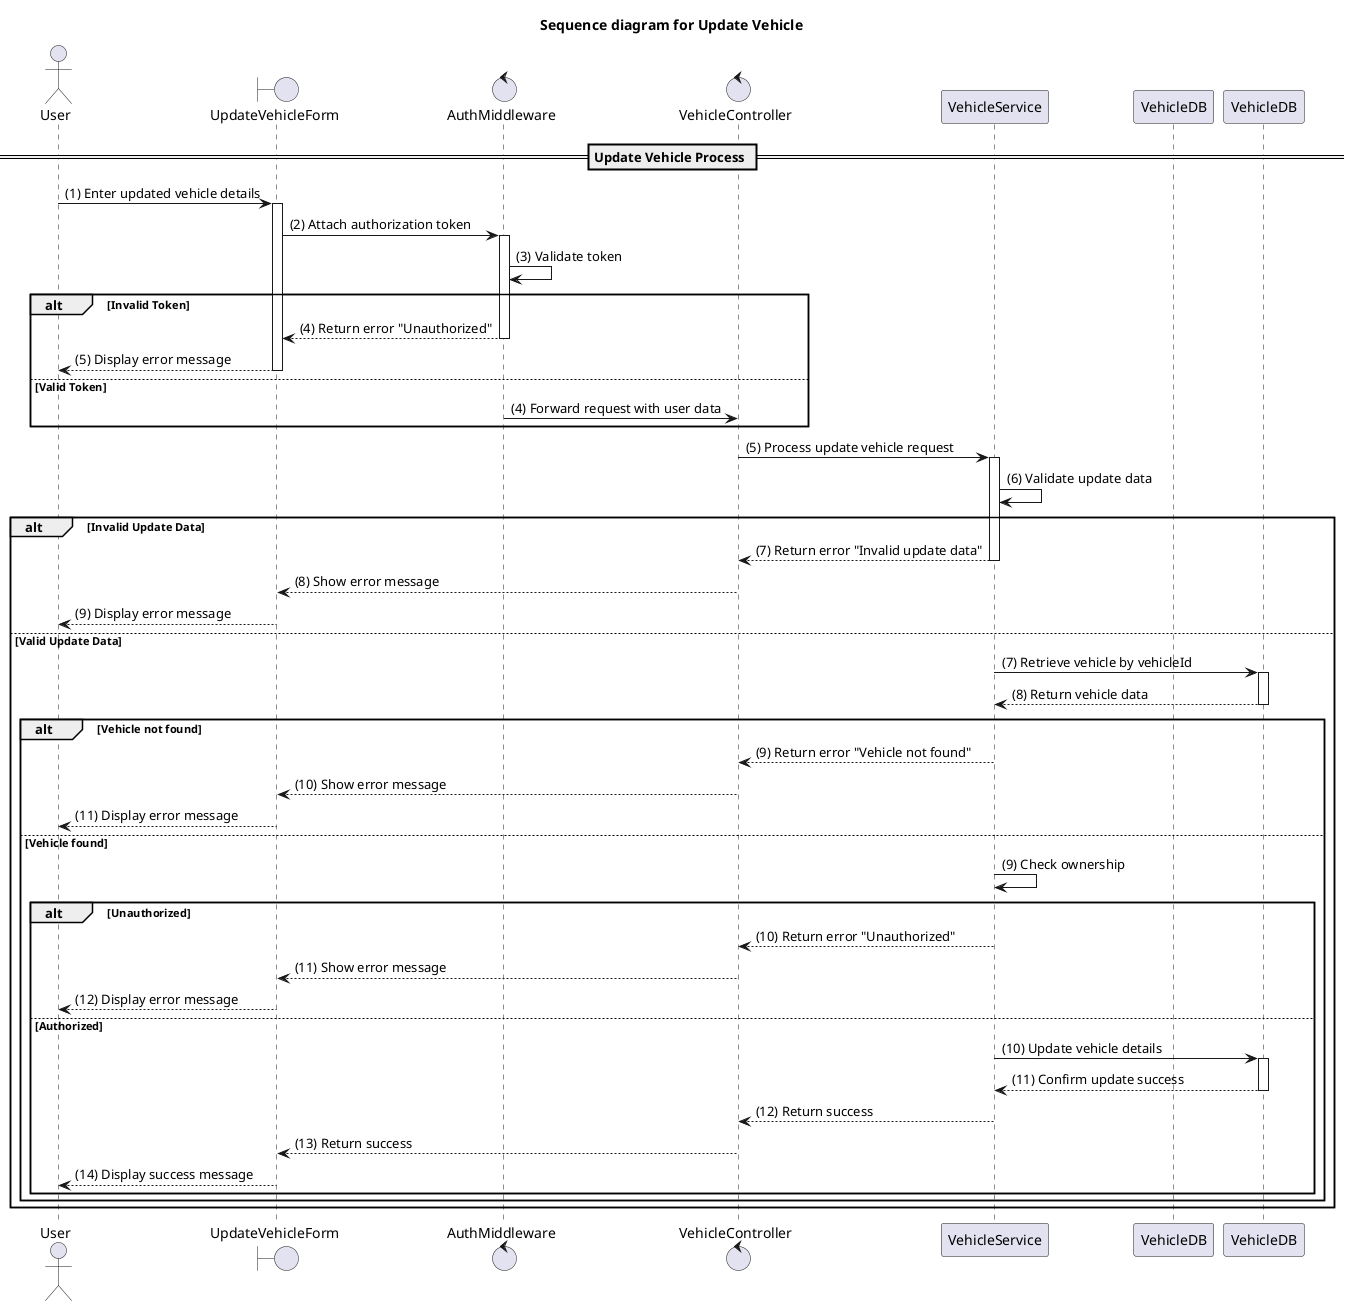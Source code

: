 @startuml

title Sequence diagram for Update Vehicle

actor User
boundary UpdateVehicleForm
control AuthMiddleware
control VehicleController
participant VehicleService
participant Database as "VehicleDB"

== Update Vehicle Process ==
User -> UpdateVehicleForm: (1) Enter updated vehicle details
activate UpdateVehicleForm
UpdateVehicleForm -> AuthMiddleware: (2) Attach authorization token
activate AuthMiddleware
AuthMiddleware -> AuthMiddleware: (3) Validate token
alt Invalid Token
    AuthMiddleware --> UpdateVehicleForm: (4) Return error "Unauthorized"
    deactivate AuthMiddleware
    UpdateVehicleForm --> User: (5) Display error message
    deactivate UpdateVehicleForm
else Valid Token
    AuthMiddleware -> VehicleController: (4) Forward request with user data
    deactivate AuthMiddleware
end

VehicleController -> VehicleService: (5) Process update vehicle request
activate VehicleService
VehicleService -> VehicleService: (6) Validate update data
alt Invalid Update Data
    VehicleService --> VehicleController: (7) Return error "Invalid update data"
    deactivate VehicleService
    VehicleController --> UpdateVehicleForm: (8) Show error message
    deactivate VehicleController
    UpdateVehicleForm --> User: (9) Display error message
    deactivate UpdateVehicleForm
else Valid Update Data
    VehicleService -> VehicleDB: (7) Retrieve vehicle by vehicleId
    activate VehicleDB
    VehicleDB --> VehicleService: (8) Return vehicle data
    deactivate VehicleDB

    alt Vehicle not found
        VehicleService --> VehicleController: (9) Return error "Vehicle not found"
        deactivate VehicleService
        VehicleController --> UpdateVehicleForm: (10) Show error message
        deactivate VehicleController
        UpdateVehicleForm --> User: (11) Display error message
        deactivate UpdateVehicleForm
    else Vehicle found
        VehicleService -> VehicleService: (9) Check ownership
        alt Unauthorized
            VehicleService --> VehicleController: (10) Return error "Unauthorized"
            deactivate VehicleService
            VehicleController --> UpdateVehicleForm: (11) Show error message
            deactivate VehicleController
            UpdateVehicleForm --> User: (12) Display error message
            deactivate UpdateVehicleForm
        else Authorized
            VehicleService -> VehicleDB: (10) Update vehicle details
            activate VehicleDB
            VehicleDB --> VehicleService: (11) Confirm update success
            deactivate VehicleDB
            VehicleService --> VehicleController: (12) Return success
            deactivate VehicleService
            VehicleController --> UpdateVehicleForm: (13) Return success
            deactivate VehicleController
            UpdateVehicleForm --> User: (14) Display success message
            deactivate UpdateVehicleForm
        end
    end
end

@enduml